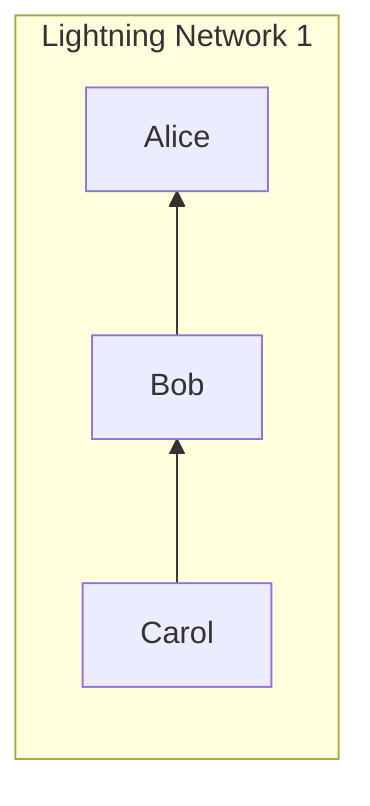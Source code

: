 flowchart LR
    subgraph Lightning Network 1
        direction BT
        Carol1[Carol]-->Bob1[Bob]-->Alice1[Alice]
    end